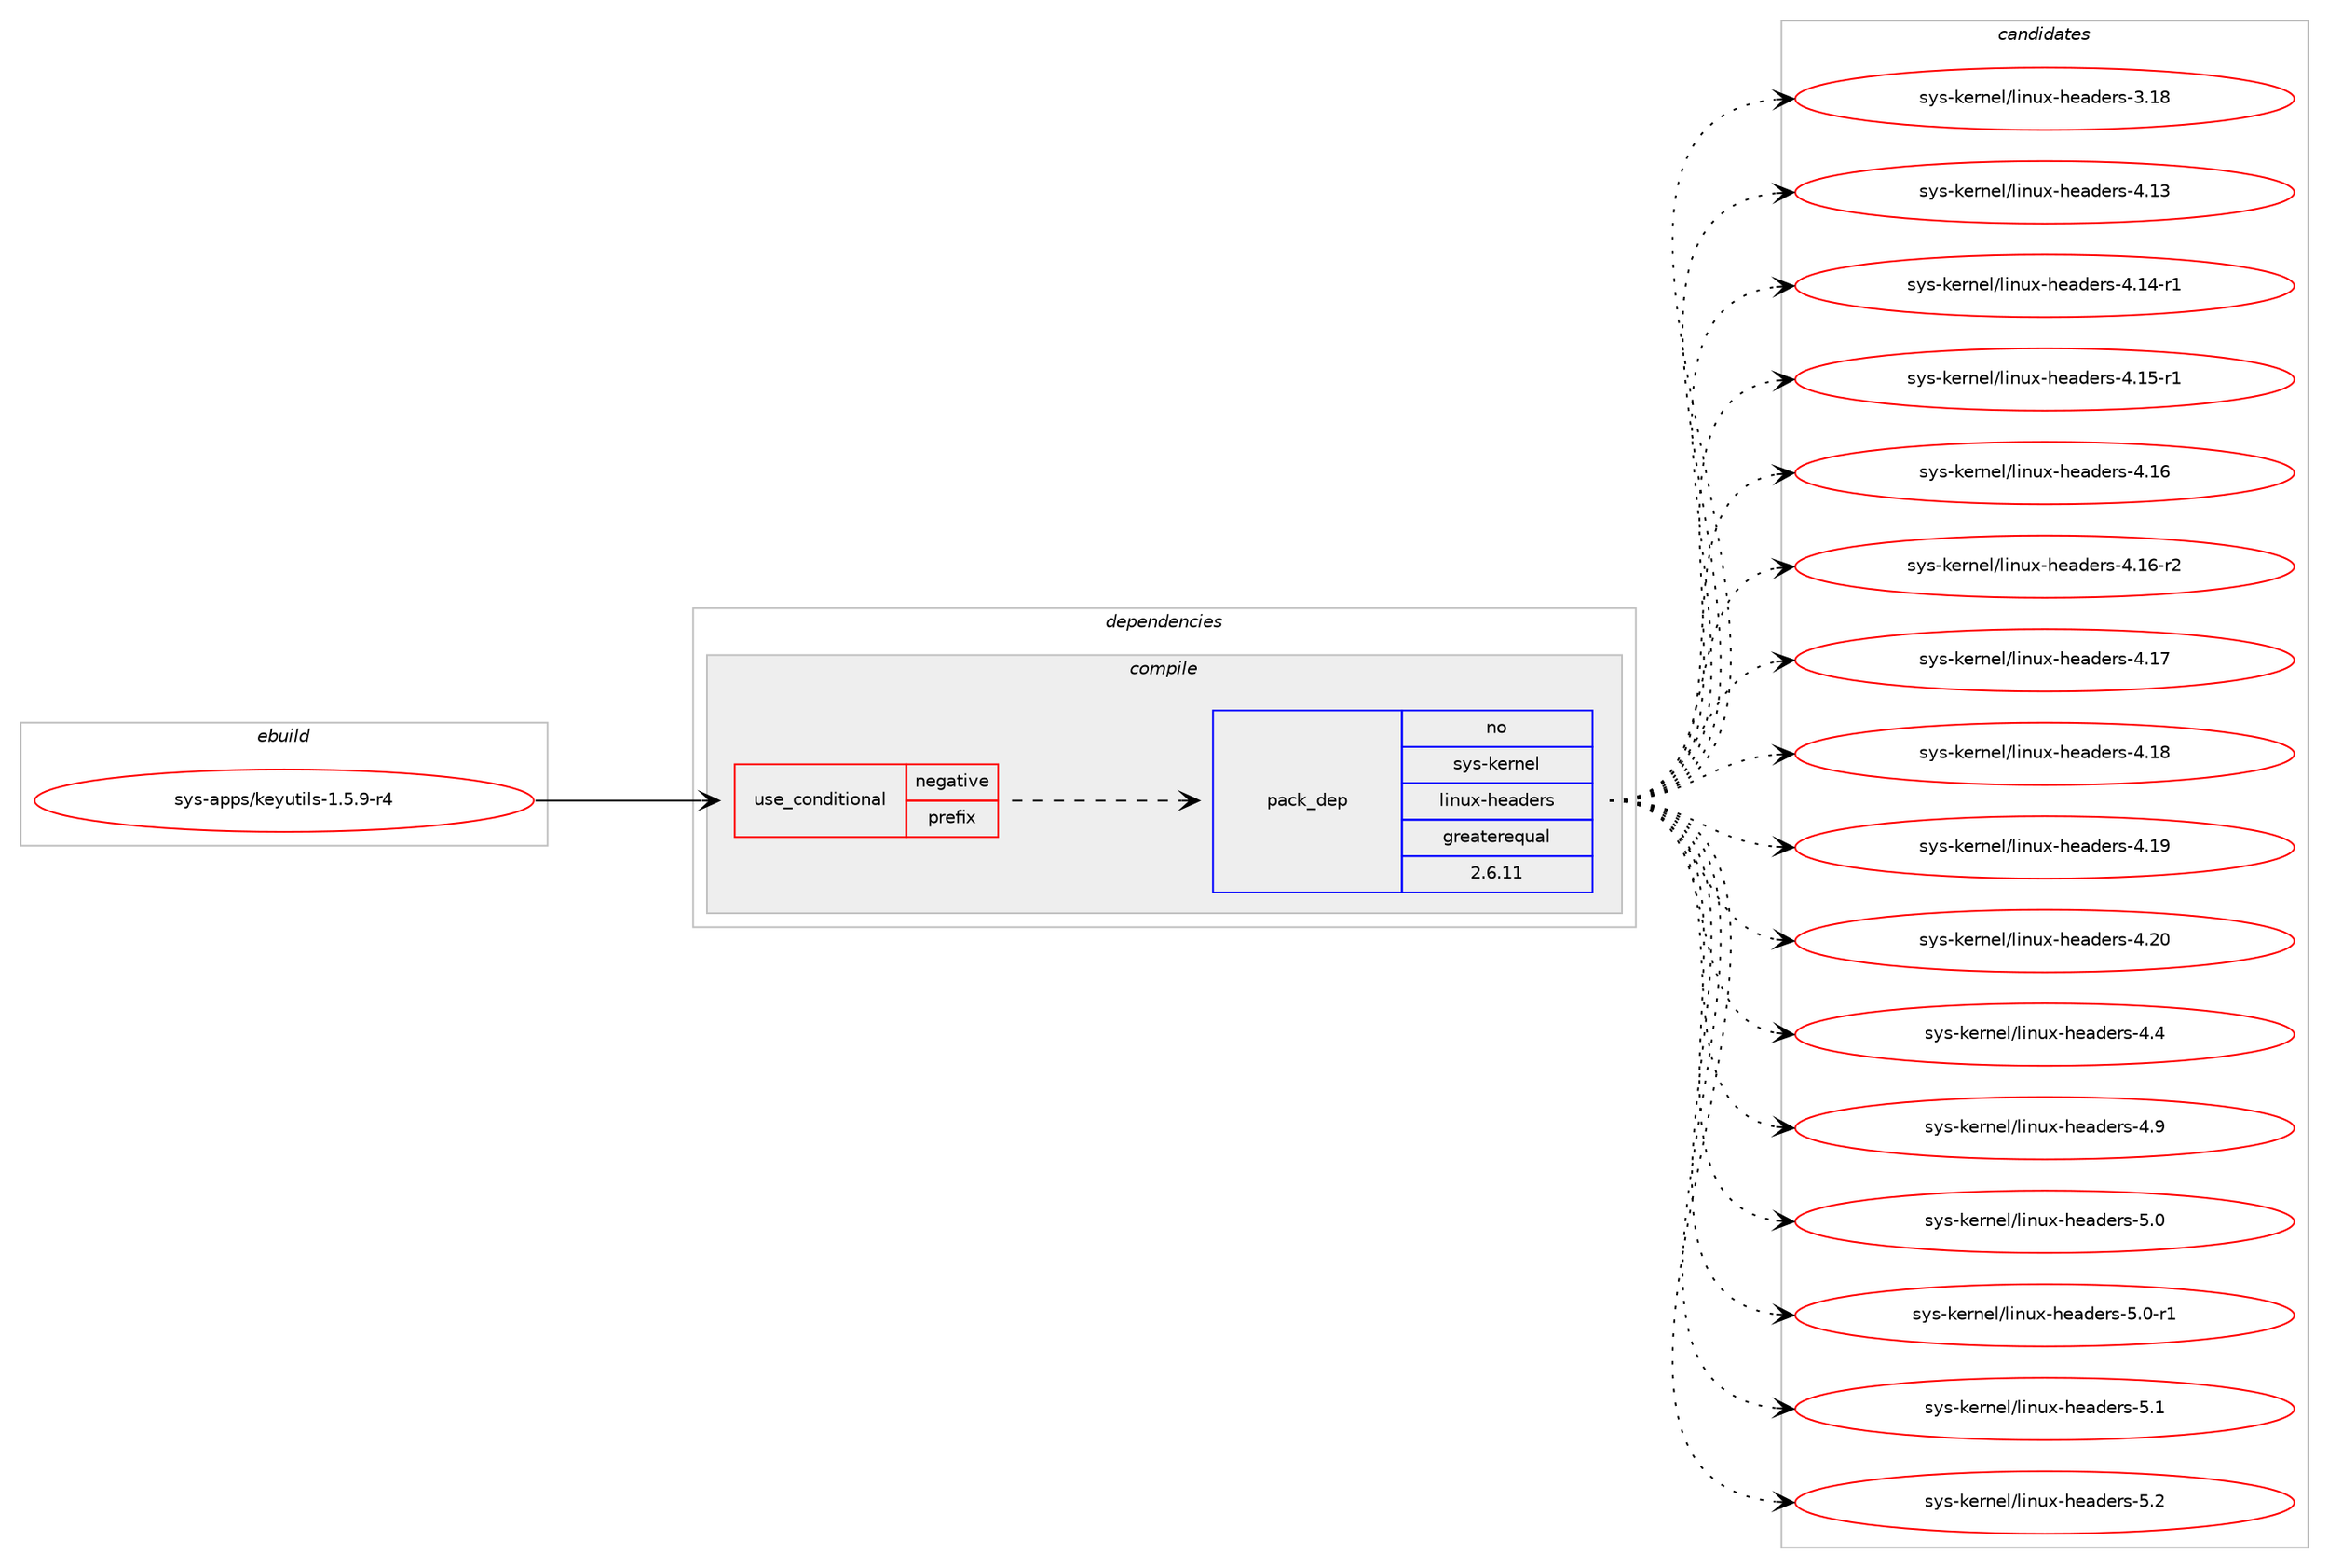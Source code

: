 digraph prolog {

# *************
# Graph options
# *************

newrank=true;
concentrate=true;
compound=true;
graph [rankdir=LR,fontname=Helvetica,fontsize=10,ranksep=1.5];#, ranksep=2.5, nodesep=0.2];
edge  [arrowhead=vee];
node  [fontname=Helvetica,fontsize=10];

# **********
# The ebuild
# **********

subgraph cluster_leftcol {
color=gray;
rank=same;
label=<<i>ebuild</i>>;
id [label="sys-apps/keyutils-1.5.9-r4", color=red, width=4, href="../sys-apps/keyutils-1.5.9-r4.svg"];
}

# ****************
# The dependencies
# ****************

subgraph cluster_midcol {
color=gray;
label=<<i>dependencies</i>>;
subgraph cluster_compile {
fillcolor="#eeeeee";
style=filled;
label=<<i>compile</i>>;
subgraph cond136 {
dependency705 [label=<<TABLE BORDER="0" CELLBORDER="1" CELLSPACING="0" CELLPADDING="4"><TR><TD ROWSPAN="3" CELLPADDING="10">use_conditional</TD></TR><TR><TD>negative</TD></TR><TR><TD>prefix</TD></TR></TABLE>>, shape=none, color=red];
subgraph pack561 {
dependency706 [label=<<TABLE BORDER="0" CELLBORDER="1" CELLSPACING="0" CELLPADDING="4" WIDTH="220"><TR><TD ROWSPAN="6" CELLPADDING="30">pack_dep</TD></TR><TR><TD WIDTH="110">no</TD></TR><TR><TD>sys-kernel</TD></TR><TR><TD>linux-headers</TD></TR><TR><TD>greaterequal</TD></TR><TR><TD>2.6.11</TD></TR></TABLE>>, shape=none, color=blue];
}
dependency705:e -> dependency706:w [weight=20,style="dashed",arrowhead="vee"];
}
id:e -> dependency705:w [weight=20,style="solid",arrowhead="vee"];
}
subgraph cluster_compileandrun {
fillcolor="#eeeeee";
style=filled;
label=<<i>compile and run</i>>;
}
subgraph cluster_run {
fillcolor="#eeeeee";
style=filled;
label=<<i>run</i>>;
}
}

# **************
# The candidates
# **************

subgraph cluster_choices {
rank=same;
color=gray;
label=<<i>candidates</i>>;

subgraph choice561 {
color=black;
nodesep=1;
choice115121115451071011141101011084710810511011712045104101971001011141154551464956 [label="sys-kernel/linux-headers-3.18", color=red, width=4,href="../sys-kernel/linux-headers-3.18.svg"];
choice115121115451071011141101011084710810511011712045104101971001011141154552464951 [label="sys-kernel/linux-headers-4.13", color=red, width=4,href="../sys-kernel/linux-headers-4.13.svg"];
choice1151211154510710111411010110847108105110117120451041019710010111411545524649524511449 [label="sys-kernel/linux-headers-4.14-r1", color=red, width=4,href="../sys-kernel/linux-headers-4.14-r1.svg"];
choice1151211154510710111411010110847108105110117120451041019710010111411545524649534511449 [label="sys-kernel/linux-headers-4.15-r1", color=red, width=4,href="../sys-kernel/linux-headers-4.15-r1.svg"];
choice115121115451071011141101011084710810511011712045104101971001011141154552464954 [label="sys-kernel/linux-headers-4.16", color=red, width=4,href="../sys-kernel/linux-headers-4.16.svg"];
choice1151211154510710111411010110847108105110117120451041019710010111411545524649544511450 [label="sys-kernel/linux-headers-4.16-r2", color=red, width=4,href="../sys-kernel/linux-headers-4.16-r2.svg"];
choice115121115451071011141101011084710810511011712045104101971001011141154552464955 [label="sys-kernel/linux-headers-4.17", color=red, width=4,href="../sys-kernel/linux-headers-4.17.svg"];
choice115121115451071011141101011084710810511011712045104101971001011141154552464956 [label="sys-kernel/linux-headers-4.18", color=red, width=4,href="../sys-kernel/linux-headers-4.18.svg"];
choice115121115451071011141101011084710810511011712045104101971001011141154552464957 [label="sys-kernel/linux-headers-4.19", color=red, width=4,href="../sys-kernel/linux-headers-4.19.svg"];
choice115121115451071011141101011084710810511011712045104101971001011141154552465048 [label="sys-kernel/linux-headers-4.20", color=red, width=4,href="../sys-kernel/linux-headers-4.20.svg"];
choice1151211154510710111411010110847108105110117120451041019710010111411545524652 [label="sys-kernel/linux-headers-4.4", color=red, width=4,href="../sys-kernel/linux-headers-4.4.svg"];
choice1151211154510710111411010110847108105110117120451041019710010111411545524657 [label="sys-kernel/linux-headers-4.9", color=red, width=4,href="../sys-kernel/linux-headers-4.9.svg"];
choice1151211154510710111411010110847108105110117120451041019710010111411545534648 [label="sys-kernel/linux-headers-5.0", color=red, width=4,href="../sys-kernel/linux-headers-5.0.svg"];
choice11512111545107101114110101108471081051101171204510410197100101114115455346484511449 [label="sys-kernel/linux-headers-5.0-r1", color=red, width=4,href="../sys-kernel/linux-headers-5.0-r1.svg"];
choice1151211154510710111411010110847108105110117120451041019710010111411545534649 [label="sys-kernel/linux-headers-5.1", color=red, width=4,href="../sys-kernel/linux-headers-5.1.svg"];
choice1151211154510710111411010110847108105110117120451041019710010111411545534650 [label="sys-kernel/linux-headers-5.2", color=red, width=4,href="../sys-kernel/linux-headers-5.2.svg"];
dependency706:e -> choice115121115451071011141101011084710810511011712045104101971001011141154551464956:w [style=dotted,weight="100"];
dependency706:e -> choice115121115451071011141101011084710810511011712045104101971001011141154552464951:w [style=dotted,weight="100"];
dependency706:e -> choice1151211154510710111411010110847108105110117120451041019710010111411545524649524511449:w [style=dotted,weight="100"];
dependency706:e -> choice1151211154510710111411010110847108105110117120451041019710010111411545524649534511449:w [style=dotted,weight="100"];
dependency706:e -> choice115121115451071011141101011084710810511011712045104101971001011141154552464954:w [style=dotted,weight="100"];
dependency706:e -> choice1151211154510710111411010110847108105110117120451041019710010111411545524649544511450:w [style=dotted,weight="100"];
dependency706:e -> choice115121115451071011141101011084710810511011712045104101971001011141154552464955:w [style=dotted,weight="100"];
dependency706:e -> choice115121115451071011141101011084710810511011712045104101971001011141154552464956:w [style=dotted,weight="100"];
dependency706:e -> choice115121115451071011141101011084710810511011712045104101971001011141154552464957:w [style=dotted,weight="100"];
dependency706:e -> choice115121115451071011141101011084710810511011712045104101971001011141154552465048:w [style=dotted,weight="100"];
dependency706:e -> choice1151211154510710111411010110847108105110117120451041019710010111411545524652:w [style=dotted,weight="100"];
dependency706:e -> choice1151211154510710111411010110847108105110117120451041019710010111411545524657:w [style=dotted,weight="100"];
dependency706:e -> choice1151211154510710111411010110847108105110117120451041019710010111411545534648:w [style=dotted,weight="100"];
dependency706:e -> choice11512111545107101114110101108471081051101171204510410197100101114115455346484511449:w [style=dotted,weight="100"];
dependency706:e -> choice1151211154510710111411010110847108105110117120451041019710010111411545534649:w [style=dotted,weight="100"];
dependency706:e -> choice1151211154510710111411010110847108105110117120451041019710010111411545534650:w [style=dotted,weight="100"];
}
}

}
